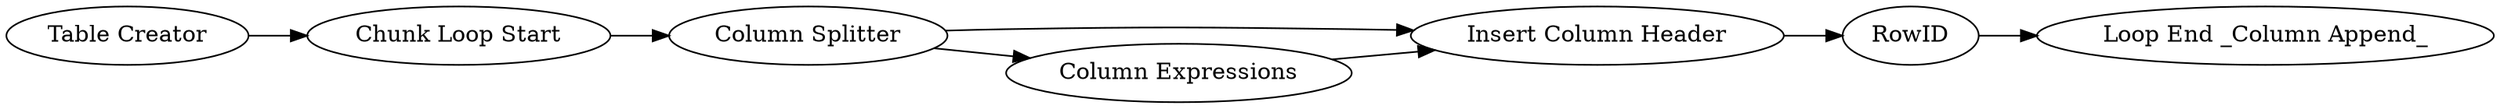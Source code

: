 digraph {
	4 -> 7
	5 -> 4
	3 -> 4
	3 -> 5
	1 -> 2
	2 -> 3
	7 -> 6
	5 [label="Column Expressions"]
	1 [label="Table Creator"]
	7 [label=RowID]
	4 [label="Insert Column Header"]
	6 [label="Loop End _Column Append_"]
	3 [label="Column Splitter"]
	2 [label="Chunk Loop Start"]
	rankdir=LR
}

